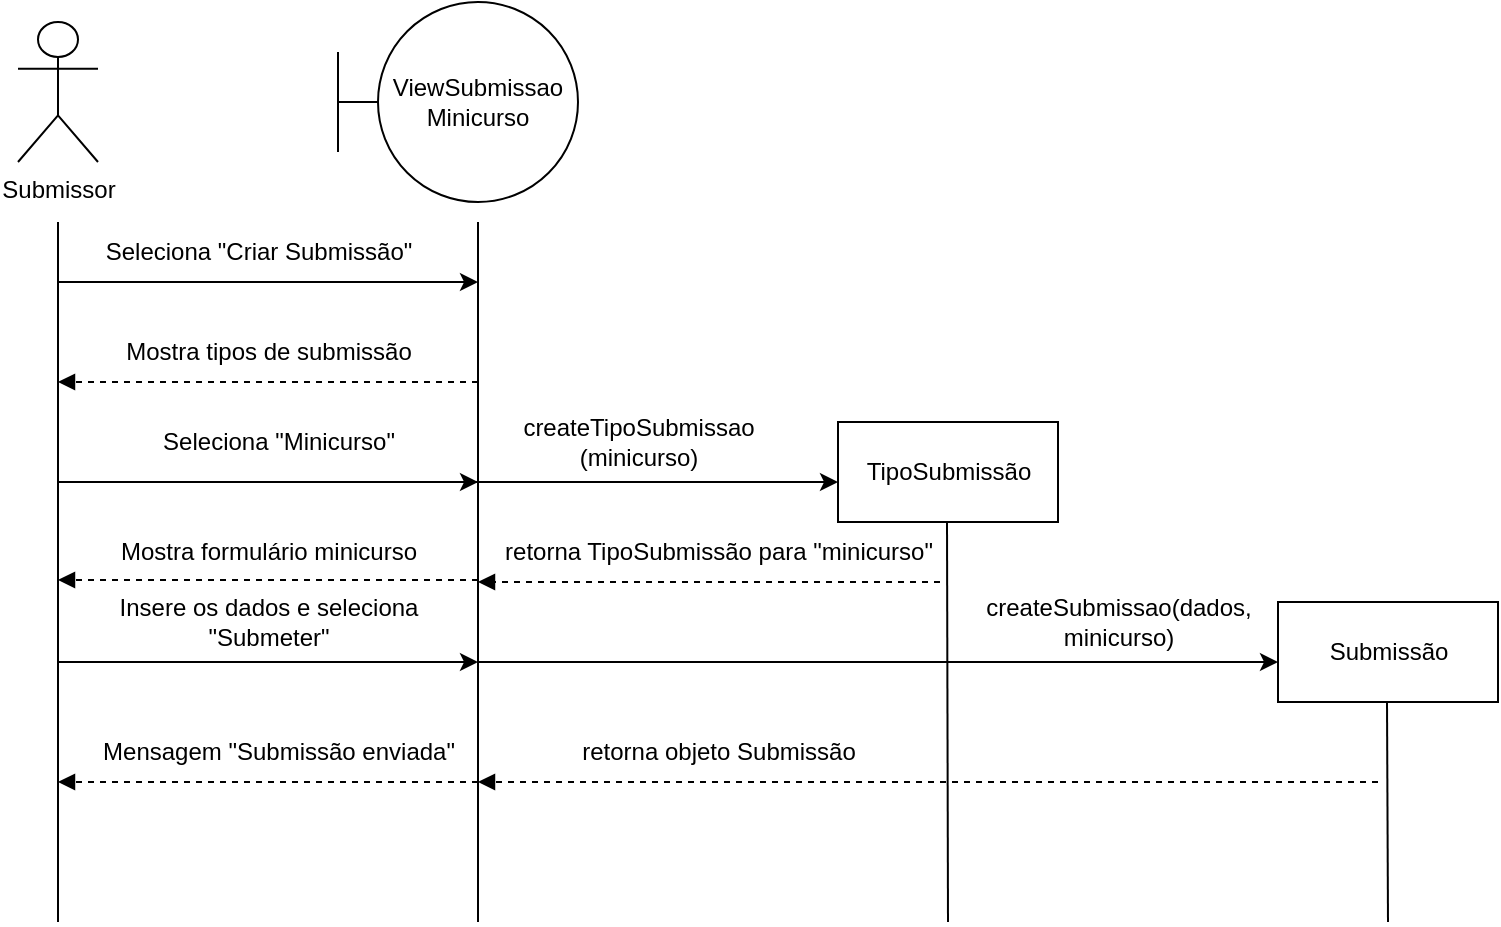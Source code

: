 <mxfile version="20.6.2" type="github">
  <diagram id="ekc1og9A78pFyZE3Uyi7" name="Página-1">
    <mxGraphModel dx="998" dy="540" grid="1" gridSize="10" guides="1" tooltips="1" connect="1" arrows="1" fold="1" page="1" pageScale="1" pageWidth="827" pageHeight="1169" math="0" shadow="0">
      <root>
        <mxCell id="0" />
        <mxCell id="1" parent="0" />
        <mxCell id="l2SYp345RRYpBKZvANww-1" value="Submissor" style="shape=umlActor;verticalLabelPosition=bottom;verticalAlign=top;html=1;outlineConnect=0;" vertex="1" parent="1">
          <mxGeometry x="80" y="20" width="40" height="70" as="geometry" />
        </mxCell>
        <mxCell id="l2SYp345RRYpBKZvANww-2" value="ViewSubmissao&lt;br&gt;Minicurso" style="shape=umlBoundary;whiteSpace=wrap;html=1;" vertex="1" parent="1">
          <mxGeometry x="240" y="10" width="120" height="100" as="geometry" />
        </mxCell>
        <mxCell id="l2SYp345RRYpBKZvANww-3" value="Submissão" style="html=1;" vertex="1" parent="1">
          <mxGeometry x="710" y="310" width="110" height="50" as="geometry" />
        </mxCell>
        <mxCell id="l2SYp345RRYpBKZvANww-4" value="TipoSubmissão" style="html=1;" vertex="1" parent="1">
          <mxGeometry x="490" y="220" width="110" height="50" as="geometry" />
        </mxCell>
        <mxCell id="l2SYp345RRYpBKZvANww-6" value="" style="endArrow=none;html=1;rounded=0;" edge="1" parent="1">
          <mxGeometry width="50" height="50" relative="1" as="geometry">
            <mxPoint x="100" y="470" as="sourcePoint" />
            <mxPoint x="100" y="120" as="targetPoint" />
          </mxGeometry>
        </mxCell>
        <mxCell id="l2SYp345RRYpBKZvANww-7" value="" style="endArrow=none;html=1;rounded=0;" edge="1" parent="1">
          <mxGeometry width="50" height="50" relative="1" as="geometry">
            <mxPoint x="310" y="470" as="sourcePoint" />
            <mxPoint x="310" y="120" as="targetPoint" />
          </mxGeometry>
        </mxCell>
        <mxCell id="l2SYp345RRYpBKZvANww-10" value="" style="endArrow=classic;html=1;rounded=0;" edge="1" parent="1">
          <mxGeometry width="50" height="50" relative="1" as="geometry">
            <mxPoint x="100" y="150" as="sourcePoint" />
            <mxPoint x="310" y="150" as="targetPoint" />
          </mxGeometry>
        </mxCell>
        <mxCell id="l2SYp345RRYpBKZvANww-11" value="" style="html=1;verticalAlign=bottom;labelBackgroundColor=none;endArrow=block;endFill=1;dashed=1;rounded=0;" edge="1" parent="1">
          <mxGeometry width="160" relative="1" as="geometry">
            <mxPoint x="310" y="200" as="sourcePoint" />
            <mxPoint x="100" y="200" as="targetPoint" />
          </mxGeometry>
        </mxCell>
        <mxCell id="l2SYp345RRYpBKZvANww-12" value="Seleciona &quot;Criar Submissão&quot;" style="text;html=1;align=center;verticalAlign=middle;resizable=0;points=[];autosize=1;strokeColor=none;fillColor=none;" vertex="1" parent="1">
          <mxGeometry x="110" y="120" width="180" height="30" as="geometry" />
        </mxCell>
        <mxCell id="l2SYp345RRYpBKZvANww-14" value="Mostra tipos de submissão" style="text;html=1;align=center;verticalAlign=middle;resizable=0;points=[];autosize=1;strokeColor=none;fillColor=none;" vertex="1" parent="1">
          <mxGeometry x="120" y="170" width="170" height="30" as="geometry" />
        </mxCell>
        <mxCell id="l2SYp345RRYpBKZvANww-15" value="" style="endArrow=classic;html=1;rounded=0;" edge="1" parent="1">
          <mxGeometry width="50" height="50" relative="1" as="geometry">
            <mxPoint x="100" y="250" as="sourcePoint" />
            <mxPoint x="310" y="250" as="targetPoint" />
          </mxGeometry>
        </mxCell>
        <mxCell id="l2SYp345RRYpBKZvANww-16" value="Seleciona &quot;Minicurso&quot;" style="text;html=1;align=center;verticalAlign=middle;resizable=0;points=[];autosize=1;strokeColor=none;fillColor=none;" vertex="1" parent="1">
          <mxGeometry x="140" y="215" width="140" height="30" as="geometry" />
        </mxCell>
        <mxCell id="l2SYp345RRYpBKZvANww-17" value="" style="endArrow=classic;html=1;rounded=0;" edge="1" parent="1">
          <mxGeometry width="50" height="50" relative="1" as="geometry">
            <mxPoint x="280" y="250" as="sourcePoint" />
            <mxPoint x="490" y="250" as="targetPoint" />
          </mxGeometry>
        </mxCell>
        <mxCell id="l2SYp345RRYpBKZvANww-18" value="createTipoSubmissao&lt;br&gt;(minicurso)" style="text;html=1;align=center;verticalAlign=middle;resizable=0;points=[];autosize=1;strokeColor=none;fillColor=none;" vertex="1" parent="1">
          <mxGeometry x="320" y="210" width="140" height="40" as="geometry" />
        </mxCell>
        <mxCell id="l2SYp345RRYpBKZvANww-19" value="" style="endArrow=none;html=1;rounded=0;" edge="1" parent="1">
          <mxGeometry width="50" height="50" relative="1" as="geometry">
            <mxPoint x="545" y="470" as="sourcePoint" />
            <mxPoint x="544.5" y="270" as="targetPoint" />
          </mxGeometry>
        </mxCell>
        <mxCell id="l2SYp345RRYpBKZvANww-20" value="" style="html=1;verticalAlign=bottom;labelBackgroundColor=none;endArrow=block;endFill=1;dashed=1;rounded=0;" edge="1" parent="1">
          <mxGeometry width="160" relative="1" as="geometry">
            <mxPoint x="541" y="300" as="sourcePoint" />
            <mxPoint x="310" y="300" as="targetPoint" />
          </mxGeometry>
        </mxCell>
        <mxCell id="l2SYp345RRYpBKZvANww-21" value="retorna TipoSubmissão para &quot;minicurso&quot;" style="text;html=1;align=center;verticalAlign=middle;resizable=0;points=[];autosize=1;strokeColor=none;fillColor=none;" vertex="1" parent="1">
          <mxGeometry x="310" y="270" width="240" height="30" as="geometry" />
        </mxCell>
        <mxCell id="l2SYp345RRYpBKZvANww-22" value="" style="endArrow=classic;html=1;rounded=0;" edge="1" parent="1">
          <mxGeometry width="50" height="50" relative="1" as="geometry">
            <mxPoint x="100" y="340" as="sourcePoint" />
            <mxPoint x="310" y="340" as="targetPoint" />
          </mxGeometry>
        </mxCell>
        <mxCell id="l2SYp345RRYpBKZvANww-23" value="Insere os dados e seleciona &lt;br&gt;&quot;Submeter&quot;" style="text;html=1;align=center;verticalAlign=middle;resizable=0;points=[];autosize=1;strokeColor=none;fillColor=none;" vertex="1" parent="1">
          <mxGeometry x="120" y="300" width="170" height="40" as="geometry" />
        </mxCell>
        <mxCell id="l2SYp345RRYpBKZvANww-25" value="" style="endArrow=classic;html=1;rounded=0;" edge="1" parent="1">
          <mxGeometry width="50" height="50" relative="1" as="geometry">
            <mxPoint x="310" y="340" as="sourcePoint" />
            <mxPoint x="710" y="340" as="targetPoint" />
          </mxGeometry>
        </mxCell>
        <mxCell id="l2SYp345RRYpBKZvANww-26" value="createSubmissao(dados, &lt;br&gt;minicurso)" style="text;html=1;align=center;verticalAlign=middle;resizable=0;points=[];autosize=1;strokeColor=none;fillColor=none;" vertex="1" parent="1">
          <mxGeometry x="550" y="300" width="160" height="40" as="geometry" />
        </mxCell>
        <mxCell id="l2SYp345RRYpBKZvANww-27" value="" style="endArrow=none;html=1;rounded=0;" edge="1" parent="1">
          <mxGeometry width="50" height="50" relative="1" as="geometry">
            <mxPoint x="765" y="470" as="sourcePoint" />
            <mxPoint x="764.5" y="360" as="targetPoint" />
          </mxGeometry>
        </mxCell>
        <mxCell id="l2SYp345RRYpBKZvANww-28" value="" style="html=1;verticalAlign=bottom;labelBackgroundColor=none;endArrow=block;endFill=1;dashed=1;rounded=0;" edge="1" parent="1">
          <mxGeometry width="160" relative="1" as="geometry">
            <mxPoint x="760" y="400" as="sourcePoint" />
            <mxPoint x="310" y="400" as="targetPoint" />
          </mxGeometry>
        </mxCell>
        <mxCell id="l2SYp345RRYpBKZvANww-29" value="retorna objeto Submissão" style="text;html=1;align=center;verticalAlign=middle;resizable=0;points=[];autosize=1;strokeColor=none;fillColor=none;" vertex="1" parent="1">
          <mxGeometry x="350" y="370" width="160" height="30" as="geometry" />
        </mxCell>
        <mxCell id="l2SYp345RRYpBKZvANww-30" value="" style="html=1;verticalAlign=bottom;labelBackgroundColor=none;endArrow=block;endFill=1;dashed=1;rounded=0;" edge="1" parent="1">
          <mxGeometry width="160" relative="1" as="geometry">
            <mxPoint x="310" y="400" as="sourcePoint" />
            <mxPoint x="100" y="400" as="targetPoint" />
          </mxGeometry>
        </mxCell>
        <mxCell id="l2SYp345RRYpBKZvANww-31" value="Mensagem &quot;Submissão enviada&quot;" style="text;html=1;align=center;verticalAlign=middle;resizable=0;points=[];autosize=1;strokeColor=none;fillColor=none;" vertex="1" parent="1">
          <mxGeometry x="110" y="370" width="200" height="30" as="geometry" />
        </mxCell>
        <mxCell id="l2SYp345RRYpBKZvANww-32" value="" style="html=1;verticalAlign=bottom;labelBackgroundColor=none;endArrow=block;endFill=1;dashed=1;rounded=0;" edge="1" parent="1">
          <mxGeometry width="160" relative="1" as="geometry">
            <mxPoint x="310" y="299" as="sourcePoint" />
            <mxPoint x="100" y="299" as="targetPoint" />
          </mxGeometry>
        </mxCell>
        <mxCell id="l2SYp345RRYpBKZvANww-33" value="Mostra formulário minicurso" style="text;html=1;align=center;verticalAlign=middle;resizable=0;points=[];autosize=1;strokeColor=none;fillColor=none;" vertex="1" parent="1">
          <mxGeometry x="120" y="270" width="170" height="30" as="geometry" />
        </mxCell>
      </root>
    </mxGraphModel>
  </diagram>
</mxfile>
